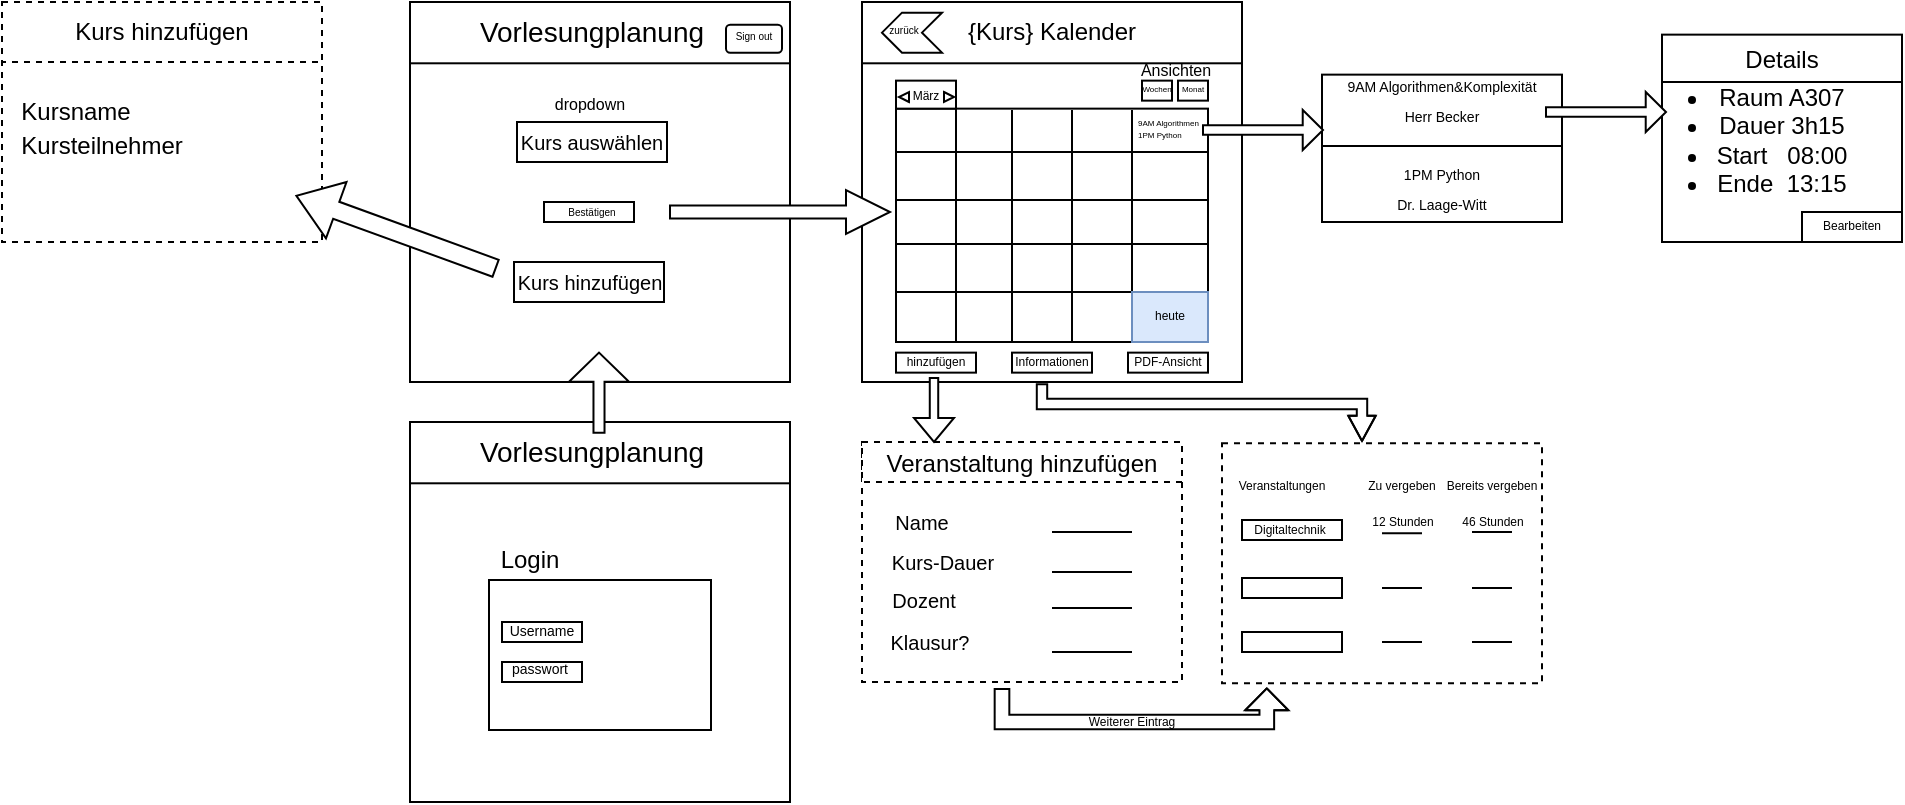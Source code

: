 <mxfile version="14.6.10" type="github"><diagram id="1bvV6ee_lV1LZS-QZ_xV" name="Page-1"><mxGraphModel dx="1182" dy="764" grid="1" gridSize="10" guides="1" tooltips="1" connect="1" arrows="1" fold="1" page="1" pageScale="1" pageWidth="827" pageHeight="1169" math="0" shadow="0"><root><mxCell id="0"/><mxCell id="1" parent="0"/><mxCell id="C7SXBwaCWCffAHeI8HSR-89" value="" style="rounded=0;whiteSpace=wrap;html=1;dashed=1;" vertex="1" parent="1"><mxGeometry x="460" y="440" width="160" height="120" as="geometry"/></mxCell><mxCell id="C7SXBwaCWCffAHeI8HSR-1" value="" style="whiteSpace=wrap;html=1;aspect=fixed;" vertex="1" parent="1"><mxGeometry x="234" y="220" width="190" height="190" as="geometry"/></mxCell><mxCell id="C7SXBwaCWCffAHeI8HSR-3" value="" style="rounded=0;whiteSpace=wrap;html=1;dashed=1;" vertex="1" parent="1"><mxGeometry x="30" y="220" width="160" height="120" as="geometry"/></mxCell><mxCell id="C7SXBwaCWCffAHeI8HSR-4" value="" style="rounded=0;whiteSpace=wrap;html=1;" vertex="1" parent="1"><mxGeometry x="460" y="220" width="190" height="190" as="geometry"/></mxCell><mxCell id="C7SXBwaCWCffAHeI8HSR-9" value="" style="whiteSpace=wrap;html=1;aspect=fixed;" vertex="1" parent="1"><mxGeometry x="234" y="430" width="190" height="190" as="geometry"/></mxCell><mxCell id="C7SXBwaCWCffAHeI8HSR-14" value="" style="rounded=0;whiteSpace=wrap;html=1;imageHeight=24;imageWidth=250;glass=0;" vertex="1" parent="1"><mxGeometry x="234" y="430" width="190" height="30.65" as="geometry"/></mxCell><mxCell id="C7SXBwaCWCffAHeI8HSR-16" value="" style="rounded=0;whiteSpace=wrap;html=1;imageHeight=24;imageWidth=250;glass=0;" vertex="1" parent="1"><mxGeometry x="234" y="220" width="190" height="30.65" as="geometry"/></mxCell><mxCell id="C7SXBwaCWCffAHeI8HSR-17" value="" style="rounded=0;whiteSpace=wrap;html=1;imageHeight=24;imageWidth=250;glass=0;" vertex="1" parent="1"><mxGeometry x="460" y="220" width="190" height="30.65" as="geometry"/></mxCell><mxCell id="C7SXBwaCWCffAHeI8HSR-18" value="&lt;font style=&quot;font-size: 14px&quot;&gt;Vorlesungplanung&lt;/font&gt;" style="text;html=1;strokeColor=none;fillColor=none;align=center;verticalAlign=middle;whiteSpace=wrap;rounded=0;glass=0;" vertex="1" parent="1"><mxGeometry x="230" y="435.32" width="190" height="20" as="geometry"/></mxCell><mxCell id="C7SXBwaCWCffAHeI8HSR-19" value="" style="rounded=0;whiteSpace=wrap;html=1;glass=0;" vertex="1" parent="1"><mxGeometry x="273.5" y="509" width="111" height="75" as="geometry"/></mxCell><mxCell id="C7SXBwaCWCffAHeI8HSR-20" value="&lt;font style=&quot;font-size: 12px&quot;&gt;Login&lt;/font&gt;" style="text;html=1;strokeColor=none;fillColor=none;align=center;verticalAlign=middle;whiteSpace=wrap;rounded=0;glass=0;" vertex="1" parent="1"><mxGeometry x="273.5" y="489" width="40" height="20" as="geometry"/></mxCell><mxCell id="C7SXBwaCWCffAHeI8HSR-21" value="" style="rounded=0;whiteSpace=wrap;html=1;glass=0;" vertex="1" parent="1"><mxGeometry x="280" y="530" width="40" height="10" as="geometry"/></mxCell><mxCell id="C7SXBwaCWCffAHeI8HSR-22" value="" style="rounded=0;whiteSpace=wrap;html=1;glass=0;" vertex="1" parent="1"><mxGeometry x="280" y="550" width="40" height="10" as="geometry"/></mxCell><mxCell id="C7SXBwaCWCffAHeI8HSR-23" value="&lt;font style=&quot;font-size: 14px&quot;&gt;Vorlesungplanung&lt;/font&gt;" style="text;html=1;strokeColor=none;fillColor=none;align=center;verticalAlign=middle;whiteSpace=wrap;rounded=0;glass=0;" vertex="1" parent="1"><mxGeometry x="230" y="225.33" width="190" height="20" as="geometry"/></mxCell><mxCell id="C7SXBwaCWCffAHeI8HSR-25" value="" style="shape=singleArrow;direction=north;whiteSpace=wrap;html=1;glass=0;arrowWidth=0.184;arrowSize=0.364;" vertex="1" parent="1"><mxGeometry x="313.5" y="395.32" width="30" height="40" as="geometry"/></mxCell><mxCell id="C7SXBwaCWCffAHeI8HSR-26" value="&lt;font style=&quot;font-size: 7px&quot;&gt;Username&lt;/font&gt;" style="text;html=1;strokeColor=none;fillColor=none;align=center;verticalAlign=middle;whiteSpace=wrap;rounded=0;glass=0;" vertex="1" parent="1"><mxGeometry x="275" y="528" width="50" height="9" as="geometry"/></mxCell><mxCell id="C7SXBwaCWCffAHeI8HSR-27" value="&lt;font style=&quot;font-size: 7px&quot;&gt;passwort&lt;/font&gt;" style="text;html=1;strokeColor=none;fillColor=none;align=center;verticalAlign=middle;whiteSpace=wrap;rounded=0;glass=0;" vertex="1" parent="1"><mxGeometry x="274" y="547" width="50" height="9" as="geometry"/></mxCell><mxCell id="C7SXBwaCWCffAHeI8HSR-29" value="" style="shape=singleArrow;direction=west;whiteSpace=wrap;html=1;glass=0;rotation=20;" vertex="1" parent="1"><mxGeometry x="174" y="320" width="106" height="30" as="geometry"/></mxCell><mxCell id="C7SXBwaCWCffAHeI8HSR-30" value="" style="rounded=0;whiteSpace=wrap;html=1;glass=0;" vertex="1" parent="1"><mxGeometry x="287.5" y="280" width="75" height="20" as="geometry"/></mxCell><mxCell id="C7SXBwaCWCffAHeI8HSR-31" value="&lt;font style=&quot;font-size: 10px&quot;&gt;Kurs auswählen&lt;/font&gt;" style="text;html=1;strokeColor=none;fillColor=none;align=center;verticalAlign=middle;whiteSpace=wrap;rounded=0;glass=0;" vertex="1" parent="1"><mxGeometry x="285" y="280" width="80" height="20" as="geometry"/></mxCell><mxCell id="C7SXBwaCWCffAHeI8HSR-32" value="&lt;font&gt;&lt;font style=&quot;font-size: 8px&quot;&gt;dropdown&lt;/font&gt;&lt;br&gt;&lt;/font&gt;" style="text;html=1;strokeColor=none;fillColor=none;align=center;verticalAlign=middle;whiteSpace=wrap;rounded=0;glass=0;" vertex="1" parent="1"><mxGeometry x="303.5" y="260" width="40" height="20" as="geometry"/></mxCell><mxCell id="C7SXBwaCWCffAHeI8HSR-33" value="" style="rounded=0;whiteSpace=wrap;html=1;glass=0;" vertex="1" parent="1"><mxGeometry x="301" y="320" width="45" height="10" as="geometry"/></mxCell><mxCell id="C7SXBwaCWCffAHeI8HSR-34" value="&lt;font style=&quot;font-size: 5px&quot;&gt;Bestätigen&lt;/font&gt;" style="text;html=1;strokeColor=none;fillColor=none;align=center;verticalAlign=middle;whiteSpace=wrap;rounded=0;glass=0;" vertex="1" parent="1"><mxGeometry x="300" y="318" width="50" height="10" as="geometry"/></mxCell><mxCell id="C7SXBwaCWCffAHeI8HSR-35" value="" style="rounded=0;whiteSpace=wrap;html=1;glass=0;" vertex="1" parent="1"><mxGeometry x="286" y="350" width="75" height="20" as="geometry"/></mxCell><mxCell id="C7SXBwaCWCffAHeI8HSR-36" value="&lt;font style=&quot;font-size: 10px&quot;&gt;Kurs hinzufügen&lt;/font&gt;" style="text;html=1;strokeColor=none;fillColor=none;align=center;verticalAlign=middle;whiteSpace=wrap;rounded=0;glass=0;" vertex="1" parent="1"><mxGeometry x="283.5" y="350" width="80" height="20" as="geometry"/></mxCell><mxCell id="C7SXBwaCWCffAHeI8HSR-37" value="" style="shape=singleArrow;direction=west;whiteSpace=wrap;html=1;glass=0;rotation=-180;" vertex="1" parent="1"><mxGeometry x="364" y="314" width="110" height="22" as="geometry"/></mxCell><mxCell id="C7SXBwaCWCffAHeI8HSR-38" value="{Kurs} Kalender" style="text;html=1;strokeColor=none;fillColor=none;align=center;verticalAlign=middle;whiteSpace=wrap;rounded=0;glass=0;" vertex="1" parent="1"><mxGeometry x="460" y="220" width="190" height="30" as="geometry"/></mxCell><mxCell id="C7SXBwaCWCffAHeI8HSR-40" value="" style="shape=step;perimeter=stepPerimeter;whiteSpace=wrap;html=1;fixedSize=1;glass=0;rotation=-180;size=10;" vertex="1" parent="1"><mxGeometry x="470" y="225.33" width="30" height="20" as="geometry"/></mxCell><mxCell id="C7SXBwaCWCffAHeI8HSR-41" value="&lt;font style=&quot;font-size: 5px&quot;&gt;zurück&lt;/font&gt;" style="text;html=1;strokeColor=none;fillColor=none;align=center;verticalAlign=middle;whiteSpace=wrap;rounded=0;glass=0;" vertex="1" parent="1"><mxGeometry x="471" y="232" width="20" as="geometry"/></mxCell><mxCell id="C7SXBwaCWCffAHeI8HSR-42" value="" style="rounded=0;whiteSpace=wrap;html=1;glass=0;" vertex="1" parent="1"><mxGeometry x="477" y="273.32" width="156" height="116.68" as="geometry"/></mxCell><mxCell id="C7SXBwaCWCffAHeI8HSR-43" value="" style="rounded=0;whiteSpace=wrap;html=1;glass=0;" vertex="1" parent="1"><mxGeometry x="477" y="259.32" width="30" height="14" as="geometry"/></mxCell><mxCell id="C7SXBwaCWCffAHeI8HSR-44" value="" style="rounded=0;whiteSpace=wrap;html=1;glass=0;" vertex="1" parent="1"><mxGeometry x="600" y="259.32" width="15" height="10" as="geometry"/></mxCell><mxCell id="C7SXBwaCWCffAHeI8HSR-45" value="" style="rounded=0;whiteSpace=wrap;html=1;glass=0;" vertex="1" parent="1"><mxGeometry x="618" y="259.32" width="15" height="10" as="geometry"/></mxCell><mxCell id="C7SXBwaCWCffAHeI8HSR-46" value="&lt;font&gt;&lt;font style=&quot;font-size: 8px&quot;&gt;Ansichten&lt;/font&gt;&lt;br&gt;&lt;/font&gt;" style="text;html=1;strokeColor=none;fillColor=none;align=center;verticalAlign=middle;whiteSpace=wrap;rounded=0;glass=0;" vertex="1" parent="1"><mxGeometry x="601.5" y="248.32" width="30" height="10" as="geometry"/></mxCell><mxCell id="C7SXBwaCWCffAHeI8HSR-47" value="&lt;font style=&quot;font-size: 4px&quot;&gt;Wochen&lt;/font&gt;" style="text;html=1;strokeColor=none;fillColor=none;align=center;verticalAlign=middle;whiteSpace=wrap;rounded=0;glass=0;" vertex="1" parent="1"><mxGeometry x="600" y="256.32" width="15" height="10" as="geometry"/></mxCell><mxCell id="C7SXBwaCWCffAHeI8HSR-48" value="&lt;font style=&quot;font-size: 4px&quot;&gt;Monat&lt;/font&gt;" style="text;html=1;strokeColor=none;fillColor=none;align=center;verticalAlign=middle;whiteSpace=wrap;rounded=0;glass=0;" vertex="1" parent="1"><mxGeometry x="618" y="256.32" width="15" height="10" as="geometry"/></mxCell><mxCell id="C7SXBwaCWCffAHeI8HSR-49" value="&lt;font style=&quot;font-size: 6px&quot;&gt;März&lt;/font&gt;" style="text;html=1;strokeColor=none;fillColor=none;align=center;verticalAlign=middle;whiteSpace=wrap;rounded=0;glass=0;" vertex="1" parent="1"><mxGeometry x="482" y="260" width="20" height="10" as="geometry"/></mxCell><mxCell id="C7SXBwaCWCffAHeI8HSR-50" value="" style="triangle;whiteSpace=wrap;html=1;glass=0;" vertex="1" parent="1"><mxGeometry x="501" y="265" width="5" height="5" as="geometry"/></mxCell><mxCell id="C7SXBwaCWCffAHeI8HSR-51" value="" style="triangle;whiteSpace=wrap;html=1;glass=0;rotation=-180;" vertex="1" parent="1"><mxGeometry x="478.5" y="265" width="5" height="5" as="geometry"/></mxCell><mxCell id="C7SXBwaCWCffAHeI8HSR-52" value="" style="rounded=1;whiteSpace=wrap;html=1;glass=0;" vertex="1" parent="1"><mxGeometry x="392" y="231.33" width="28" height="14" as="geometry"/></mxCell><mxCell id="C7SXBwaCWCffAHeI8HSR-53" value="&lt;font style=&quot;font-size: 5px&quot;&gt;Sign out&lt;/font&gt;" style="text;html=1;strokeColor=none;fillColor=none;align=center;verticalAlign=middle;whiteSpace=wrap;rounded=0;glass=0;" vertex="1" parent="1"><mxGeometry x="391" y="230.0" width="30" height="10" as="geometry"/></mxCell><mxCell id="C7SXBwaCWCffAHeI8HSR-54" value="" style="line;strokeWidth=1;html=1;glass=0;" vertex="1" parent="1"><mxGeometry x="477" y="314" width="156" height="10" as="geometry"/></mxCell><mxCell id="C7SXBwaCWCffAHeI8HSR-55" value="" style="line;strokeWidth=1;html=1;glass=0;" vertex="1" parent="1"><mxGeometry x="477" y="336" width="156" height="10" as="geometry"/></mxCell><mxCell id="C7SXBwaCWCffAHeI8HSR-56" value="" style="line;strokeWidth=1;html=1;glass=0;" vertex="1" parent="1"><mxGeometry x="477" y="360" width="156" height="10" as="geometry"/></mxCell><mxCell id="C7SXBwaCWCffAHeI8HSR-57" value="" style="line;strokeWidth=1;html=1;glass=0;" vertex="1" parent="1"><mxGeometry x="477" y="290" width="156" height="10" as="geometry"/></mxCell><mxCell id="C7SXBwaCWCffAHeI8HSR-60" value="" style="line;strokeWidth=1;direction=south;html=1;glass=0;" vertex="1" parent="1"><mxGeometry x="502" y="273.32" width="10" height="116.68" as="geometry"/></mxCell><mxCell id="C7SXBwaCWCffAHeI8HSR-62" value="" style="line;strokeWidth=1;direction=south;html=1;glass=0;" vertex="1" parent="1"><mxGeometry x="530" y="274" width="10" height="116" as="geometry"/></mxCell><mxCell id="C7SXBwaCWCffAHeI8HSR-63" value="" style="line;strokeWidth=1;direction=south;html=1;glass=0;" vertex="1" parent="1"><mxGeometry x="560" y="274" width="10" height="116" as="geometry"/></mxCell><mxCell id="C7SXBwaCWCffAHeI8HSR-64" value="" style="line;strokeWidth=1;direction=south;html=1;glass=0;" vertex="1" parent="1"><mxGeometry x="590" y="274" width="10" height="116" as="geometry"/></mxCell><mxCell id="C7SXBwaCWCffAHeI8HSR-80" value="" style="rounded=0;whiteSpace=wrap;html=1;glass=0;strokeWidth=1;fillColor=#dae8fc;strokeColor=#6c8ebf;" vertex="1" parent="1"><mxGeometry x="595" y="365" width="38" height="25" as="geometry"/></mxCell><mxCell id="C7SXBwaCWCffAHeI8HSR-81" value="&lt;font style=&quot;font-size: 6px&quot;&gt;heute&lt;/font&gt;" style="text;html=1;strokeColor=none;fillColor=none;align=center;verticalAlign=middle;whiteSpace=wrap;rounded=0;glass=0;" vertex="1" parent="1"><mxGeometry x="596" y="365" width="36" height="20" as="geometry"/></mxCell><mxCell id="C7SXBwaCWCffAHeI8HSR-82" value="" style="rounded=0;whiteSpace=wrap;html=1;glass=0;strokeWidth=1;" vertex="1" parent="1"><mxGeometry x="477" y="395.32" width="40" height="10" as="geometry"/></mxCell><mxCell id="C7SXBwaCWCffAHeI8HSR-83" value="" style="rounded=0;whiteSpace=wrap;html=1;glass=0;strokeWidth=1;" vertex="1" parent="1"><mxGeometry x="535" y="395.32" width="40" height="10" as="geometry"/></mxCell><mxCell id="C7SXBwaCWCffAHeI8HSR-84" value="" style="rounded=0;whiteSpace=wrap;html=1;glass=0;strokeWidth=1;" vertex="1" parent="1"><mxGeometry x="593" y="395.32" width="40" height="10" as="geometry"/></mxCell><mxCell id="C7SXBwaCWCffAHeI8HSR-85" value="&lt;font style=&quot;font-size: 6px&quot;&gt;hinzufügen&lt;/font&gt;" style="text;html=1;strokeColor=none;fillColor=none;align=center;verticalAlign=middle;whiteSpace=wrap;rounded=0;glass=0;" vertex="1" parent="1"><mxGeometry x="477" y="390" width="40" height="15.32" as="geometry"/></mxCell><mxCell id="C7SXBwaCWCffAHeI8HSR-86" value="&lt;span style=&quot;font-size: 6px&quot;&gt;Informationen&lt;/span&gt;" style="text;html=1;strokeColor=none;fillColor=none;align=center;verticalAlign=middle;whiteSpace=wrap;rounded=0;glass=0;" vertex="1" parent="1"><mxGeometry x="535" y="390" width="40" height="15.32" as="geometry"/></mxCell><mxCell id="C7SXBwaCWCffAHeI8HSR-87" value="&lt;font style=&quot;font-size: 6px&quot;&gt;PDF-Ansicht&lt;/font&gt;" style="text;html=1;strokeColor=none;fillColor=none;align=center;verticalAlign=middle;whiteSpace=wrap;rounded=0;glass=0;" vertex="1" parent="1"><mxGeometry x="593" y="390" width="40" height="15.32" as="geometry"/></mxCell><mxCell id="C7SXBwaCWCffAHeI8HSR-90" value="" style="rounded=0;whiteSpace=wrap;html=1;glass=0;strokeWidth=1;dashed=1;" vertex="1" parent="1"><mxGeometry x="460" y="440" width="160" height="20" as="geometry"/></mxCell><mxCell id="C7SXBwaCWCffAHeI8HSR-88" value="" style="shape=singleArrow;direction=south;whiteSpace=wrap;html=1;glass=0;strokeWidth=1;arrowWidth=0.211;arrowSize=0.375;" vertex="1" parent="1"><mxGeometry x="486" y="408" width="20" height="32" as="geometry"/></mxCell><mxCell id="C7SXBwaCWCffAHeI8HSR-91" value="Veranstaltung hinzufügen" style="text;html=1;strokeColor=none;fillColor=none;align=center;verticalAlign=middle;whiteSpace=wrap;rounded=0;glass=0;dashed=1;" vertex="1" parent="1"><mxGeometry x="460" y="440.65" width="160" height="20" as="geometry"/></mxCell><mxCell id="C7SXBwaCWCffAHeI8HSR-92" value="&lt;font style=&quot;font-size: 10px&quot;&gt;Name&lt;/font&gt;" style="text;html=1;strokeColor=none;fillColor=none;align=center;verticalAlign=middle;whiteSpace=wrap;rounded=0;glass=0;dashed=1;" vertex="1" parent="1"><mxGeometry x="470" y="470" width="40" height="20" as="geometry"/></mxCell><mxCell id="C7SXBwaCWCffAHeI8HSR-94" value="" style="line;strokeWidth=1;html=1;perimeter=backbonePerimeter;points=[];outlineConnect=0;glass=0;" vertex="1" parent="1"><mxGeometry x="555" y="480" width="40" height="10" as="geometry"/></mxCell><mxCell id="C7SXBwaCWCffAHeI8HSR-95" value="&lt;font style=&quot;font-size: 10px&quot;&gt;Kurs-Dauer&lt;/font&gt;" style="text;html=1;strokeColor=none;fillColor=none;align=center;verticalAlign=middle;whiteSpace=wrap;rounded=0;glass=0;dashed=1;" vertex="1" parent="1"><mxGeometry x="471" y="490" width="59" height="20" as="geometry"/></mxCell><mxCell id="C7SXBwaCWCffAHeI8HSR-96" value="" style="line;strokeWidth=1;html=1;perimeter=backbonePerimeter;points=[];outlineConnect=0;glass=0;" vertex="1" parent="1"><mxGeometry x="555" y="500" width="40" height="10" as="geometry"/></mxCell><mxCell id="C7SXBwaCWCffAHeI8HSR-97" value="&lt;font style=&quot;font-size: 10px&quot;&gt;Dozent&lt;/font&gt;" style="text;html=1;strokeColor=none;fillColor=none;align=center;verticalAlign=middle;whiteSpace=wrap;rounded=0;glass=0;dashed=1;" vertex="1" parent="1"><mxGeometry x="471" y="509" width="40" height="20" as="geometry"/></mxCell><mxCell id="C7SXBwaCWCffAHeI8HSR-98" value="" style="line;strokeWidth=1;html=1;perimeter=backbonePerimeter;points=[];outlineConnect=0;glass=0;" vertex="1" parent="1"><mxGeometry x="555" y="518" width="40" height="10" as="geometry"/></mxCell><mxCell id="C7SXBwaCWCffAHeI8HSR-99" value="&lt;font style=&quot;font-size: 10px&quot;&gt;Klausur?&lt;/font&gt;" style="text;html=1;strokeColor=none;fillColor=none;align=center;verticalAlign=middle;whiteSpace=wrap;rounded=0;glass=0;dashed=1;" vertex="1" parent="1"><mxGeometry x="474" y="530" width="40" height="20" as="geometry"/></mxCell><mxCell id="C7SXBwaCWCffAHeI8HSR-100" value="" style="line;strokeWidth=1;html=1;perimeter=backbonePerimeter;points=[];outlineConnect=0;glass=0;" vertex="1" parent="1"><mxGeometry x="555" y="540" width="40" height="10" as="geometry"/></mxCell><mxCell id="C7SXBwaCWCffAHeI8HSR-104" value="" style="rounded=0;whiteSpace=wrap;html=1;dashed=1;" vertex="1" parent="1"><mxGeometry x="640" y="440.65" width="160" height="120" as="geometry"/></mxCell><mxCell id="C7SXBwaCWCffAHeI8HSR-108" value="" style="line;strokeWidth=1;html=1;perimeter=backbonePerimeter;points=[];outlineConnect=0;glass=0;" vertex="1" parent="1"><mxGeometry x="765" y="480" width="20" height="10" as="geometry"/></mxCell><mxCell id="C7SXBwaCWCffAHeI8HSR-110" value="" style="line;strokeWidth=1;html=1;perimeter=backbonePerimeter;points=[];outlineConnect=0;glass=0;" vertex="1" parent="1"><mxGeometry x="720" y="480.65" width="20" height="10" as="geometry"/></mxCell><mxCell id="C7SXBwaCWCffAHeI8HSR-103" value="" style="shape=flexArrow;endArrow=classic;html=1;rounded=0;edgeStyle=orthogonalEdgeStyle;width=5.2;endSize=3.868;endWidth=7.52;" edge="1" parent="1"><mxGeometry width="50" height="50" relative="1" as="geometry"><mxPoint x="550" y="410.65" as="sourcePoint"/><mxPoint x="710" y="440" as="targetPoint"/><Array as="points"><mxPoint x="550" y="421"/><mxPoint x="710" y="421"/></Array></mxGeometry></mxCell><mxCell id="C7SXBwaCWCffAHeI8HSR-115" value="&lt;font style=&quot;font-size: 6px&quot;&gt;Veranstaltungen&lt;/font&gt;" style="text;html=1;strokeColor=none;fillColor=none;align=center;verticalAlign=middle;whiteSpace=wrap;rounded=0;glass=0;" vertex="1" parent="1"><mxGeometry x="650" y="450" width="40" height="20" as="geometry"/></mxCell><mxCell id="C7SXBwaCWCffAHeI8HSR-116" value="" style="rounded=0;whiteSpace=wrap;html=1;glass=0;strokeWidth=1;" vertex="1" parent="1"><mxGeometry x="650" y="479" width="50" height="10" as="geometry"/></mxCell><mxCell id="C7SXBwaCWCffAHeI8HSR-117" value="" style="rounded=0;whiteSpace=wrap;html=1;glass=0;strokeWidth=1;" vertex="1" parent="1"><mxGeometry x="650" y="508" width="50" height="10" as="geometry"/></mxCell><mxCell id="C7SXBwaCWCffAHeI8HSR-118" value="" style="rounded=0;whiteSpace=wrap;html=1;glass=0;strokeWidth=1;" vertex="1" parent="1"><mxGeometry x="650" y="535" width="50" height="10" as="geometry"/></mxCell><mxCell id="C7SXBwaCWCffAHeI8HSR-119" value="" style="line;strokeWidth=1;html=1;perimeter=backbonePerimeter;points=[];outlineConnect=0;glass=0;" vertex="1" parent="1"><mxGeometry x="765" y="508" width="20" height="10" as="geometry"/></mxCell><mxCell id="C7SXBwaCWCffAHeI8HSR-120" value="" style="line;strokeWidth=1;html=1;perimeter=backbonePerimeter;points=[];outlineConnect=0;glass=0;" vertex="1" parent="1"><mxGeometry x="720" y="508" width="20" height="10" as="geometry"/></mxCell><mxCell id="C7SXBwaCWCffAHeI8HSR-121" value="" style="line;strokeWidth=1;html=1;perimeter=backbonePerimeter;points=[];outlineConnect=0;glass=0;" vertex="1" parent="1"><mxGeometry x="765" y="535" width="20" height="10" as="geometry"/></mxCell><mxCell id="C7SXBwaCWCffAHeI8HSR-122" value="" style="line;strokeWidth=1;html=1;perimeter=backbonePerimeter;points=[];outlineConnect=0;glass=0;" vertex="1" parent="1"><mxGeometry x="720" y="535" width="20" height="10" as="geometry"/></mxCell><mxCell id="C7SXBwaCWCffAHeI8HSR-123" value="&lt;font style=&quot;font-size: 6px&quot;&gt;Zu vergeben&lt;/font&gt;" style="text;html=1;strokeColor=none;fillColor=none;align=center;verticalAlign=middle;whiteSpace=wrap;rounded=0;glass=0;" vertex="1" parent="1"><mxGeometry x="705" y="450" width="50" height="20" as="geometry"/></mxCell><mxCell id="C7SXBwaCWCffAHeI8HSR-124" value="&lt;font style=&quot;font-size: 6px&quot;&gt;Bereits vergeben&lt;/font&gt;" style="text;html=1;strokeColor=none;fillColor=none;align=center;verticalAlign=middle;whiteSpace=wrap;rounded=0;glass=0;" vertex="1" parent="1"><mxGeometry x="750" y="450" width="50" height="20" as="geometry"/></mxCell><mxCell id="C7SXBwaCWCffAHeI8HSR-125" value="&lt;font style=&quot;font-size: 6px&quot;&gt;12 Stunden&lt;/font&gt;" style="text;html=1;strokeColor=none;fillColor=none;align=center;verticalAlign=middle;whiteSpace=wrap;rounded=0;glass=0;" vertex="1" parent="1"><mxGeometry x="712.5" y="473" width="35" height="10" as="geometry"/></mxCell><mxCell id="C7SXBwaCWCffAHeI8HSR-126" value="&lt;font style=&quot;font-size: 6px&quot;&gt;46 Stunden&lt;/font&gt;" style="text;html=1;strokeColor=none;fillColor=none;align=center;verticalAlign=middle;whiteSpace=wrap;rounded=0;glass=0;" vertex="1" parent="1"><mxGeometry x="757.5" y="473" width="35" height="10" as="geometry"/></mxCell><mxCell id="C7SXBwaCWCffAHeI8HSR-127" value="&lt;p style=&quot;line-height: 120%&quot;&gt;&lt;font style=&quot;font-size: 6px&quot;&gt;Digitaltechnik&lt;/font&gt;&lt;/p&gt;" style="text;html=1;strokeColor=none;fillColor=none;align=center;verticalAlign=middle;whiteSpace=wrap;rounded=0;glass=0;" vertex="1" parent="1"><mxGeometry x="654" y="473" width="40" height="20" as="geometry"/></mxCell><mxCell id="C7SXBwaCWCffAHeI8HSR-128" value="" style="shape=flexArrow;endArrow=classic;html=1;rounded=0;edgeStyle=orthogonalEdgeStyle;entryX=0.14;entryY=1.017;entryDx=0;entryDy=0;entryPerimeter=0;endWidth=13.333;endSize=3.327;width=7.333;" edge="1" parent="1" target="C7SXBwaCWCffAHeI8HSR-104"><mxGeometry width="50" height="50" relative="1" as="geometry"><mxPoint x="530" y="563" as="sourcePoint"/><mxPoint x="601.5" y="537" as="targetPoint"/><Array as="points"><mxPoint x="530" y="580"/><mxPoint x="662" y="580"/></Array></mxGeometry></mxCell><mxCell id="C7SXBwaCWCffAHeI8HSR-129" value="&lt;font style=&quot;font-size: 6px&quot;&gt;Weiterer Eintrag&lt;/font&gt;" style="text;html=1;strokeColor=none;fillColor=none;align=center;verticalAlign=middle;whiteSpace=wrap;rounded=0;glass=0;" vertex="1" parent="1"><mxGeometry x="565" y="576" width="60" height="4" as="geometry"/></mxCell><mxCell id="C7SXBwaCWCffAHeI8HSR-130" value="&lt;font style=&quot;font-size: 4px&quot;&gt;9AM Algorithmen&lt;br&gt;&lt;/font&gt;&lt;div style=&quot;font-size: 4px&quot;&gt;&lt;font style=&quot;font-size: 4px&quot;&gt;1PM Python&lt;/font&gt;&lt;/div&gt;" style="text;html=1;strokeColor=none;fillColor=none;align=left;verticalAlign=middle;whiteSpace=wrap;rounded=0;glass=0;" vertex="1" parent="1"><mxGeometry x="595.5" y="270" width="35" height="20" as="geometry"/></mxCell><mxCell id="C7SXBwaCWCffAHeI8HSR-134" value="" style="rounded=0;whiteSpace=wrap;html=1;glass=0;strokeWidth=1;" vertex="1" parent="1"><mxGeometry x="690" y="256.32" width="120" height="73.68" as="geometry"/></mxCell><mxCell id="C7SXBwaCWCffAHeI8HSR-132" value="" style="shape=singleArrow;whiteSpace=wrap;html=1;glass=0;strokeWidth=1;arrowWidth=0.239;arrowSize=0.169;" vertex="1" parent="1"><mxGeometry x="630.5" y="274" width="60" height="20" as="geometry"/></mxCell><mxCell id="C7SXBwaCWCffAHeI8HSR-135" value="&lt;font style=&quot;font-size: 7px&quot;&gt;9AM Algorithmen&amp;amp;Komplexität&lt;br&gt;Herr Becker&lt;br&gt;&lt;/font&gt;" style="text;html=1;strokeColor=none;fillColor=none;align=center;verticalAlign=middle;whiteSpace=wrap;rounded=0;glass=0;" vertex="1" parent="1"><mxGeometry x="690" y="256.32" width="120" height="23.68" as="geometry"/></mxCell><mxCell id="C7SXBwaCWCffAHeI8HSR-136" value="&lt;font style=&quot;font-size: 7px&quot;&gt;1PM Python&lt;br&gt;Dr. Laage-Witt&lt;br&gt;&lt;/font&gt;" style="text;html=1;strokeColor=none;fillColor=none;align=center;verticalAlign=middle;whiteSpace=wrap;rounded=0;glass=0;" vertex="1" parent="1"><mxGeometry x="690" y="300" width="120" height="23.68" as="geometry"/></mxCell><mxCell id="C7SXBwaCWCffAHeI8HSR-137" value="" style="line;strokeWidth=1;html=1;perimeter=backbonePerimeter;points=[];outlineConnect=0;glass=0;" vertex="1" parent="1"><mxGeometry x="690" y="287" width="120" height="10" as="geometry"/></mxCell><mxCell id="C7SXBwaCWCffAHeI8HSR-139" value="" style="rounded=0;whiteSpace=wrap;html=1;glass=0;strokeWidth=1;" vertex="1" parent="1"><mxGeometry x="860" y="238.16" width="120" height="101.84" as="geometry"/></mxCell><mxCell id="C7SXBwaCWCffAHeI8HSR-138" value="" style="shape=singleArrow;whiteSpace=wrap;html=1;glass=0;strokeWidth=1;arrowWidth=0.239;arrowSize=0.169;" vertex="1" parent="1"><mxGeometry x="802" y="265" width="60" height="20" as="geometry"/></mxCell><mxCell id="C7SXBwaCWCffAHeI8HSR-141" value="" style="rounded=0;whiteSpace=wrap;html=1;glass=0;strokeWidth=1;" vertex="1" parent="1"><mxGeometry x="860" y="236.32" width="120" height="23.68" as="geometry"/></mxCell><mxCell id="C7SXBwaCWCffAHeI8HSR-140" value="Details" style="text;html=1;strokeColor=none;fillColor=none;align=center;verticalAlign=middle;whiteSpace=wrap;rounded=0;glass=0;" vertex="1" parent="1"><mxGeometry x="860" y="238.32" width="120" height="21.68" as="geometry"/></mxCell><mxCell id="C7SXBwaCWCffAHeI8HSR-143" value="&lt;ul&gt;&lt;li&gt;Raum A307&lt;/li&gt;&lt;li&gt;Dauer 3h15&lt;/li&gt;&lt;li&gt;Start&amp;nbsp; &amp;nbsp;08:00&lt;/li&gt;&lt;li&gt;Ende&amp;nbsp; 13:15&lt;/li&gt;&lt;/ul&gt;" style="text;html=1;strokeColor=none;fillColor=none;align=center;verticalAlign=middle;whiteSpace=wrap;rounded=0;glass=0;labelPosition=center;verticalLabelPosition=middle;" vertex="1" parent="1"><mxGeometry x="840" y="249.08" width="120" height="80" as="geometry"/></mxCell><mxCell id="C7SXBwaCWCffAHeI8HSR-144" value="" style="rounded=0;whiteSpace=wrap;html=1;glass=0;strokeWidth=1;align=left;" vertex="1" parent="1"><mxGeometry x="930" y="325" width="50" height="15" as="geometry"/></mxCell><mxCell id="C7SXBwaCWCffAHeI8HSR-145" value="&lt;font style=&quot;font-size: 6px&quot;&gt;Bearbeiten&lt;/font&gt;" style="text;html=1;strokeColor=none;fillColor=none;align=center;verticalAlign=middle;whiteSpace=wrap;rounded=0;glass=0;" vertex="1" parent="1"><mxGeometry x="935" y="324" width="40" height="11.66" as="geometry"/></mxCell><mxCell id="C7SXBwaCWCffAHeI8HSR-147" value="" style="rounded=0;whiteSpace=wrap;html=1;glass=0;strokeWidth=1;align=left;dashed=1;" vertex="1" parent="1"><mxGeometry x="30" y="220" width="160" height="30" as="geometry"/></mxCell><mxCell id="C7SXBwaCWCffAHeI8HSR-148" value="Kurs hinzufügen" style="text;html=1;strokeColor=none;fillColor=none;align=center;verticalAlign=middle;whiteSpace=wrap;rounded=0;glass=0;dashed=1;" vertex="1" parent="1"><mxGeometry x="30" y="220" width="160" height="30" as="geometry"/></mxCell><mxCell id="C7SXBwaCWCffAHeI8HSR-149" value="Kursname" style="text;html=1;strokeColor=none;fillColor=none;align=center;verticalAlign=middle;whiteSpace=wrap;rounded=0;glass=0;dashed=1;" vertex="1" parent="1"><mxGeometry x="37" y="265" width="60" height="20" as="geometry"/></mxCell><mxCell id="C7SXBwaCWCffAHeI8HSR-150" value="Kursteilnehmer" style="text;html=1;strokeColor=none;fillColor=none;align=center;verticalAlign=middle;whiteSpace=wrap;rounded=0;glass=0;dashed=1;" vertex="1" parent="1"><mxGeometry x="40" y="282" width="80" height="20" as="geometry"/></mxCell></root></mxGraphModel></diagram></mxfile>